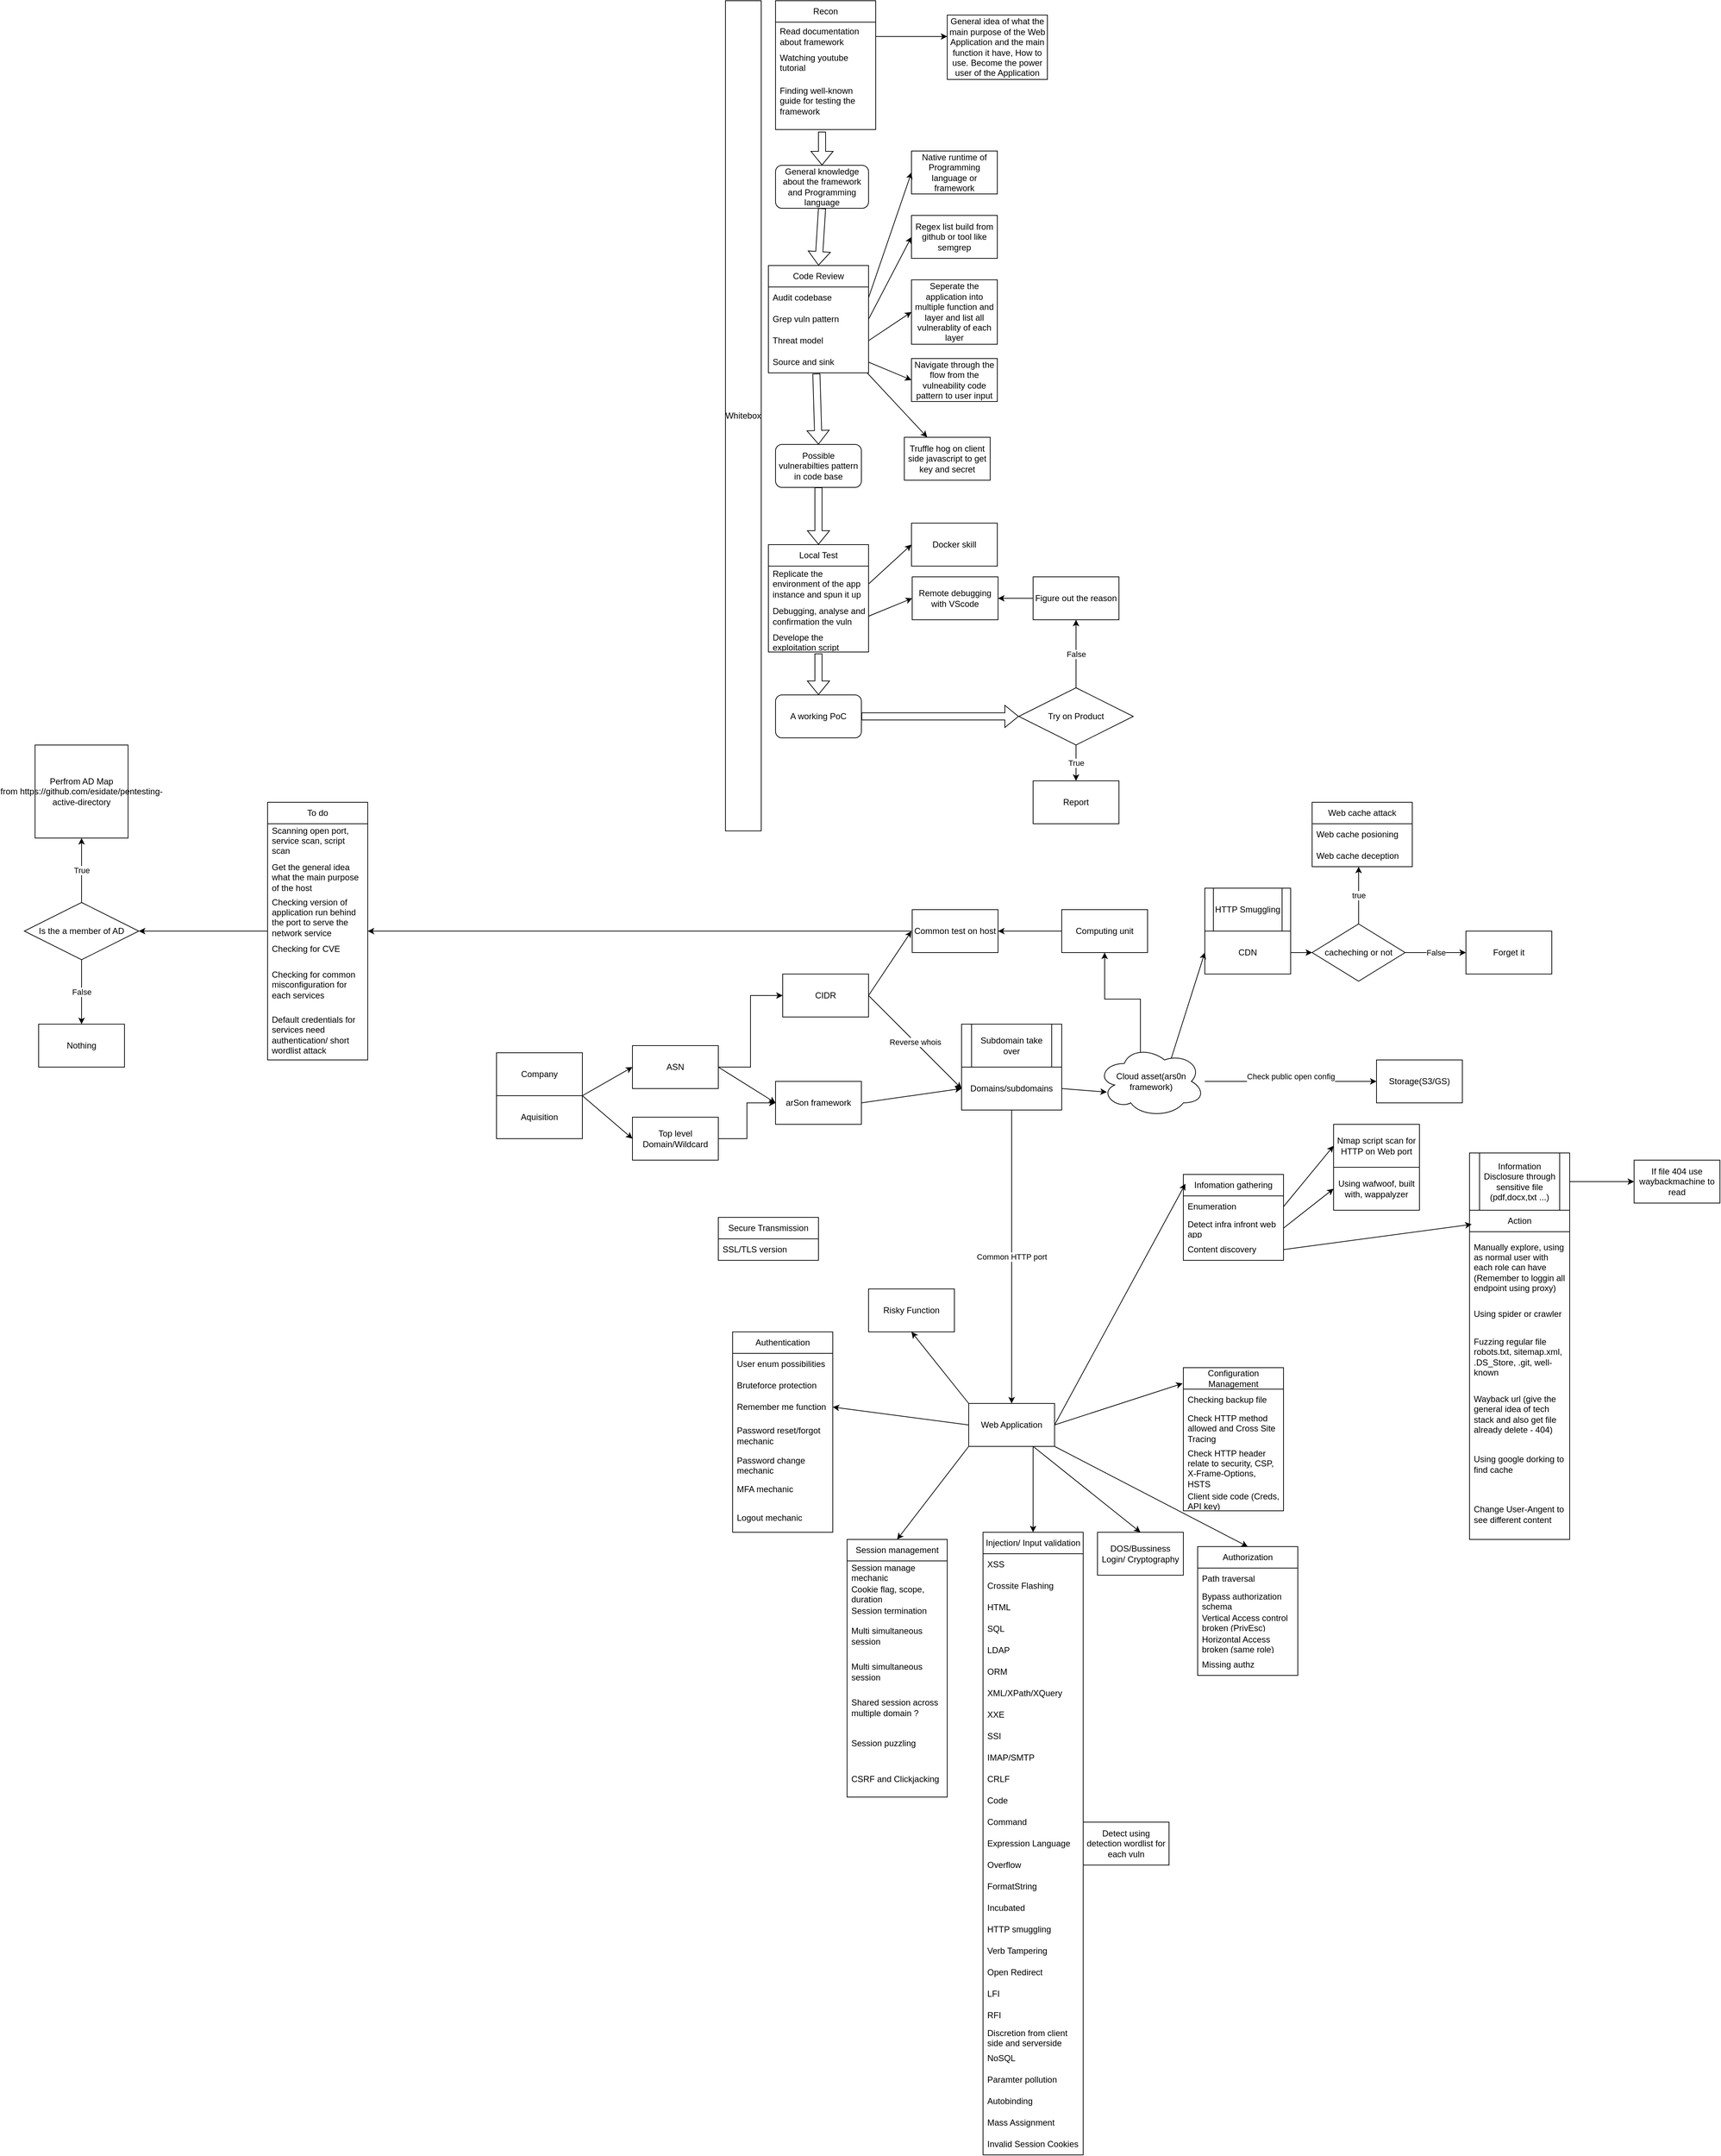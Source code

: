 <mxfile version="28.2.5">
  <diagram name="Page-1" id="M5ITPn7KAUv39FcpvYlP">
    <mxGraphModel dx="2528" dy="2006" grid="1" gridSize="10" guides="1" tooltips="1" connect="1" arrows="1" fold="1" page="1" pageScale="1" pageWidth="850" pageHeight="1100" math="0" shadow="0">
      <root>
        <mxCell id="0" />
        <mxCell id="1" parent="0" />
        <mxCell id="yXIKE25COpGdXmbMUSow-2" value="Whitebox" style="rounded=0;whiteSpace=wrap;html=1;" parent="1" vertex="1">
          <mxGeometry x="210" y="-940" width="50" height="1160" as="geometry" />
        </mxCell>
        <mxCell id="yXIKE25COpGdXmbMUSow-71" value="" style="edgeStyle=orthogonalEdgeStyle;rounded=0;orthogonalLoop=1;jettySize=auto;html=1;" parent="1" source="yXIKE25COpGdXmbMUSow-3" target="yXIKE25COpGdXmbMUSow-69" edge="1">
          <mxGeometry relative="1" as="geometry" />
        </mxCell>
        <mxCell id="yXIKE25COpGdXmbMUSow-3" value="Top level Domain/Wildcard" style="rounded=0;whiteSpace=wrap;html=1;" parent="1" vertex="1">
          <mxGeometry x="80" y="620" width="120" height="60" as="geometry" />
        </mxCell>
        <mxCell id="yXIKE25COpGdXmbMUSow-4" value="Domains/subdomains" style="rounded=0;whiteSpace=wrap;html=1;" parent="1" vertex="1">
          <mxGeometry x="540" y="550" width="140" height="60" as="geometry" />
        </mxCell>
        <mxCell id="yXIKE25COpGdXmbMUSow-23" value="" style="group" parent="1" vertex="1" connectable="0">
          <mxGeometry x="270" y="-670" width="321" height="290" as="geometry" />
        </mxCell>
        <mxCell id="yXIKE25COpGdXmbMUSow-8" value="Code Review" style="swimlane;fontStyle=0;childLayout=stackLayout;horizontal=1;startSize=30;horizontalStack=0;resizeParent=1;resizeParentMax=0;resizeLast=0;collapsible=1;marginBottom=0;whiteSpace=wrap;html=1;" parent="yXIKE25COpGdXmbMUSow-23" vertex="1">
          <mxGeometry y="100" width="140" height="150" as="geometry" />
        </mxCell>
        <mxCell id="yXIKE25COpGdXmbMUSow-9" value="Audit codebase" style="text;strokeColor=none;fillColor=none;align=left;verticalAlign=middle;spacingLeft=4;spacingRight=4;overflow=hidden;points=[[0,0.5],[1,0.5]];portConstraint=eastwest;rotatable=0;whiteSpace=wrap;html=1;" parent="yXIKE25COpGdXmbMUSow-8" vertex="1">
          <mxGeometry y="30" width="140" height="30" as="geometry" />
        </mxCell>
        <mxCell id="yXIKE25COpGdXmbMUSow-17" value="Grep vuln pattern" style="text;strokeColor=none;fillColor=none;align=left;verticalAlign=middle;spacingLeft=4;spacingRight=4;overflow=hidden;points=[[0,0.5],[1,0.5]];portConstraint=eastwest;rotatable=0;whiteSpace=wrap;html=1;" parent="yXIKE25COpGdXmbMUSow-8" vertex="1">
          <mxGeometry y="60" width="140" height="30" as="geometry" />
        </mxCell>
        <mxCell id="yXIKE25COpGdXmbMUSow-13" value="Threat model" style="text;strokeColor=none;fillColor=none;align=left;verticalAlign=middle;spacingLeft=4;spacingRight=4;overflow=hidden;points=[[0,0.5],[1,0.5]];portConstraint=eastwest;rotatable=0;whiteSpace=wrap;html=1;" parent="yXIKE25COpGdXmbMUSow-8" vertex="1">
          <mxGeometry y="90" width="140" height="30" as="geometry" />
        </mxCell>
        <mxCell id="yXIKE25COpGdXmbMUSow-11" value="Source and sink" style="text;strokeColor=none;fillColor=none;align=left;verticalAlign=middle;spacingLeft=4;spacingRight=4;overflow=hidden;points=[[0,0.5],[1,0.5]];portConstraint=eastwest;rotatable=0;whiteSpace=wrap;html=1;" parent="yXIKE25COpGdXmbMUSow-8" vertex="1">
          <mxGeometry y="120" width="140" height="30" as="geometry" />
        </mxCell>
        <mxCell id="yXIKE25COpGdXmbMUSow-15" value="Regex list build from github or tool like semgrep" style="rounded=0;whiteSpace=wrap;html=1;" parent="yXIKE25COpGdXmbMUSow-23" vertex="1">
          <mxGeometry x="200" y="30" width="120" height="60" as="geometry" />
        </mxCell>
        <mxCell id="yXIKE25COpGdXmbMUSow-16" value="Seperate the application into multiple function and layer and list all vulnerablity of each layer" style="rounded=0;whiteSpace=wrap;html=1;" parent="yXIKE25COpGdXmbMUSow-23" vertex="1">
          <mxGeometry x="200" y="120" width="120" height="90" as="geometry" />
        </mxCell>
        <mxCell id="yXIKE25COpGdXmbMUSow-18" value="Navigate through the flow from the vulneability code pattern to user input" style="rounded=0;whiteSpace=wrap;html=1;" parent="yXIKE25COpGdXmbMUSow-23" vertex="1">
          <mxGeometry x="200" y="230" width="120" height="60" as="geometry" />
        </mxCell>
        <mxCell id="yXIKE25COpGdXmbMUSow-20" value="" style="endArrow=classic;html=1;rounded=0;exitX=1;exitY=0.5;exitDx=0;exitDy=0;entryX=0;entryY=0.5;entryDx=0;entryDy=0;" parent="yXIKE25COpGdXmbMUSow-23" source="yXIKE25COpGdXmbMUSow-13" target="yXIKE25COpGdXmbMUSow-16" edge="1">
          <mxGeometry width="50" height="50" relative="1" as="geometry">
            <mxPoint x="280" y="320" as="sourcePoint" />
            <mxPoint x="330" y="270" as="targetPoint" />
          </mxGeometry>
        </mxCell>
        <mxCell id="yXIKE25COpGdXmbMUSow-21" value="" style="endArrow=classic;html=1;rounded=0;exitX=1;exitY=0.5;exitDx=0;exitDy=0;entryX=0;entryY=0.5;entryDx=0;entryDy=0;" parent="yXIKE25COpGdXmbMUSow-23" source="yXIKE25COpGdXmbMUSow-17" target="yXIKE25COpGdXmbMUSow-15" edge="1">
          <mxGeometry width="50" height="50" relative="1" as="geometry">
            <mxPoint x="280" y="320" as="sourcePoint" />
            <mxPoint x="330" y="270" as="targetPoint" />
          </mxGeometry>
        </mxCell>
        <mxCell id="yXIKE25COpGdXmbMUSow-22" value="" style="endArrow=classic;html=1;rounded=0;exitX=1;exitY=0.5;exitDx=0;exitDy=0;entryX=0;entryY=0.5;entryDx=0;entryDy=0;" parent="yXIKE25COpGdXmbMUSow-23" source="yXIKE25COpGdXmbMUSow-11" target="yXIKE25COpGdXmbMUSow-18" edge="1">
          <mxGeometry width="50" height="50" relative="1" as="geometry">
            <mxPoint x="280" y="320" as="sourcePoint" />
            <mxPoint x="330" y="270" as="targetPoint" />
          </mxGeometry>
        </mxCell>
        <mxCell id="yXIKE25COpGdXmbMUSow-24" value="Recon" style="swimlane;fontStyle=0;childLayout=stackLayout;horizontal=1;startSize=30;horizontalStack=0;resizeParent=1;resizeParentMax=0;resizeLast=0;collapsible=1;marginBottom=0;whiteSpace=wrap;html=1;" parent="1" vertex="1">
          <mxGeometry x="280" y="-940" width="140" height="180" as="geometry" />
        </mxCell>
        <mxCell id="yXIKE25COpGdXmbMUSow-25" value="Read documentation about framework" style="text;strokeColor=none;fillColor=none;align=left;verticalAlign=middle;spacingLeft=4;spacingRight=4;overflow=hidden;points=[[0,0.5],[1,0.5]];portConstraint=eastwest;rotatable=0;whiteSpace=wrap;html=1;" parent="yXIKE25COpGdXmbMUSow-24" vertex="1">
          <mxGeometry y="30" width="140" height="40" as="geometry" />
        </mxCell>
        <mxCell id="yXIKE25COpGdXmbMUSow-26" value="Watching youtube tutorial" style="text;strokeColor=none;fillColor=none;align=left;verticalAlign=middle;spacingLeft=4;spacingRight=4;overflow=hidden;points=[[0,0.5],[1,0.5]];portConstraint=eastwest;rotatable=0;whiteSpace=wrap;html=1;" parent="yXIKE25COpGdXmbMUSow-24" vertex="1">
          <mxGeometry y="70" width="140" height="30" as="geometry" />
        </mxCell>
        <mxCell id="yXIKE25COpGdXmbMUSow-27" value="Finding well-known guide for testing the framework" style="text;strokeColor=none;fillColor=none;align=left;verticalAlign=middle;spacingLeft=4;spacingRight=4;overflow=hidden;points=[[0,0.5],[1,0.5]];portConstraint=eastwest;rotatable=0;whiteSpace=wrap;html=1;" parent="yXIKE25COpGdXmbMUSow-24" vertex="1">
          <mxGeometry y="100" width="140" height="80" as="geometry" />
        </mxCell>
        <mxCell id="yXIKE25COpGdXmbMUSow-29" value="Local Test" style="swimlane;fontStyle=0;childLayout=stackLayout;horizontal=1;startSize=30;horizontalStack=0;resizeParent=1;resizeParentMax=0;resizeLast=0;collapsible=1;marginBottom=0;whiteSpace=wrap;html=1;" parent="1" vertex="1">
          <mxGeometry x="270" y="-180" width="140" height="150" as="geometry" />
        </mxCell>
        <mxCell id="yXIKE25COpGdXmbMUSow-30" value="Replicate the environment of the app instance and spun it up" style="text;strokeColor=none;fillColor=none;align=left;verticalAlign=middle;spacingLeft=4;spacingRight=4;overflow=hidden;points=[[0,0.5],[1,0.5]];portConstraint=eastwest;rotatable=0;whiteSpace=wrap;html=1;" parent="yXIKE25COpGdXmbMUSow-29" vertex="1">
          <mxGeometry y="30" width="140" height="50" as="geometry" />
        </mxCell>
        <mxCell id="yXIKE25COpGdXmbMUSow-31" value="Debugging, analyse and confirmation the vuln" style="text;strokeColor=none;fillColor=none;align=left;verticalAlign=middle;spacingLeft=4;spacingRight=4;overflow=hidden;points=[[0,0.5],[1,0.5]];portConstraint=eastwest;rotatable=0;whiteSpace=wrap;html=1;" parent="yXIKE25COpGdXmbMUSow-29" vertex="1">
          <mxGeometry y="80" width="140" height="40" as="geometry" />
        </mxCell>
        <mxCell id="yXIKE25COpGdXmbMUSow-32" value="Develope the exploitation script" style="text;strokeColor=none;fillColor=none;align=left;verticalAlign=middle;spacingLeft=4;spacingRight=4;overflow=hidden;points=[[0,0.5],[1,0.5]];portConstraint=eastwest;rotatable=0;whiteSpace=wrap;html=1;" parent="yXIKE25COpGdXmbMUSow-29" vertex="1">
          <mxGeometry y="120" width="140" height="30" as="geometry" />
        </mxCell>
        <mxCell id="yXIKE25COpGdXmbMUSow-34" value="" style="shape=flexArrow;endArrow=classic;html=1;rounded=0;exitX=0.464;exitY=1.038;exitDx=0;exitDy=0;exitPerimeter=0;entryX=0.5;entryY=0;entryDx=0;entryDy=0;" parent="1" source="yXIKE25COpGdXmbMUSow-27" target="yXIKE25COpGdXmbMUSow-35" edge="1">
          <mxGeometry width="50" height="50" relative="1" as="geometry">
            <mxPoint x="400" y="-660" as="sourcePoint" />
            <mxPoint x="350" y="-680" as="targetPoint" />
          </mxGeometry>
        </mxCell>
        <mxCell id="yXIKE25COpGdXmbMUSow-35" value="General knowledge about the framework and Programming language" style="rounded=1;whiteSpace=wrap;html=1;" parent="1" vertex="1">
          <mxGeometry x="280" y="-710" width="130" height="60" as="geometry" />
        </mxCell>
        <mxCell id="yXIKE25COpGdXmbMUSow-37" value="" style="shape=flexArrow;endArrow=classic;html=1;rounded=0;exitX=0.5;exitY=1;exitDx=0;exitDy=0;entryX=0.5;entryY=0;entryDx=0;entryDy=0;" parent="1" source="yXIKE25COpGdXmbMUSow-35" target="yXIKE25COpGdXmbMUSow-8" edge="1">
          <mxGeometry width="50" height="50" relative="1" as="geometry">
            <mxPoint x="400" y="-540" as="sourcePoint" />
            <mxPoint x="450" y="-590" as="targetPoint" />
          </mxGeometry>
        </mxCell>
        <mxCell id="yXIKE25COpGdXmbMUSow-38" value="Possible vulnerabilties pattern in code base" style="rounded=1;whiteSpace=wrap;html=1;" parent="1" vertex="1">
          <mxGeometry x="280" y="-320" width="120" height="60" as="geometry" />
        </mxCell>
        <mxCell id="yXIKE25COpGdXmbMUSow-39" value="" style="shape=flexArrow;endArrow=classic;html=1;rounded=0;exitX=0.479;exitY=1.033;exitDx=0;exitDy=0;exitPerimeter=0;entryX=0.5;entryY=0;entryDx=0;entryDy=0;" parent="1" source="yXIKE25COpGdXmbMUSow-11" target="yXIKE25COpGdXmbMUSow-38" edge="1">
          <mxGeometry width="50" height="50" relative="1" as="geometry">
            <mxPoint x="400" y="-410" as="sourcePoint" />
            <mxPoint x="450" y="-460" as="targetPoint" />
          </mxGeometry>
        </mxCell>
        <mxCell id="yXIKE25COpGdXmbMUSow-40" value="" style="shape=flexArrow;endArrow=classic;html=1;rounded=0;exitX=0.5;exitY=1;exitDx=0;exitDy=0;entryX=0.5;entryY=0;entryDx=0;entryDy=0;" parent="1" source="yXIKE25COpGdXmbMUSow-38" target="yXIKE25COpGdXmbMUSow-29" edge="1">
          <mxGeometry width="50" height="50" relative="1" as="geometry">
            <mxPoint x="400" y="-220" as="sourcePoint" />
            <mxPoint x="450" y="-270" as="targetPoint" />
          </mxGeometry>
        </mxCell>
        <mxCell id="yXIKE25COpGdXmbMUSow-41" value="Docker skill" style="rounded=0;whiteSpace=wrap;html=1;" parent="1" vertex="1">
          <mxGeometry x="470" y="-210" width="120" height="60" as="geometry" />
        </mxCell>
        <mxCell id="yXIKE25COpGdXmbMUSow-42" value="Remote debugging with VScode" style="rounded=0;whiteSpace=wrap;html=1;" parent="1" vertex="1">
          <mxGeometry x="471" y="-135" width="120" height="60" as="geometry" />
        </mxCell>
        <mxCell id="yXIKE25COpGdXmbMUSow-43" value="" style="endArrow=classic;html=1;rounded=0;exitX=1;exitY=0.5;exitDx=0;exitDy=0;entryX=0;entryY=0.5;entryDx=0;entryDy=0;" parent="1" source="yXIKE25COpGdXmbMUSow-30" target="yXIKE25COpGdXmbMUSow-41" edge="1">
          <mxGeometry width="50" height="50" relative="1" as="geometry">
            <mxPoint x="400" y="-200" as="sourcePoint" />
            <mxPoint x="450" y="-250" as="targetPoint" />
          </mxGeometry>
        </mxCell>
        <mxCell id="yXIKE25COpGdXmbMUSow-44" value="" style="endArrow=classic;html=1;rounded=0;exitX=1;exitY=0.5;exitDx=0;exitDy=0;entryX=0;entryY=0.5;entryDx=0;entryDy=0;" parent="1" source="yXIKE25COpGdXmbMUSow-31" target="yXIKE25COpGdXmbMUSow-42" edge="1">
          <mxGeometry width="50" height="50" relative="1" as="geometry">
            <mxPoint x="400" y="-200" as="sourcePoint" />
            <mxPoint x="450" y="-250" as="targetPoint" />
          </mxGeometry>
        </mxCell>
        <mxCell id="yXIKE25COpGdXmbMUSow-46" value="A working PoC" style="rounded=1;whiteSpace=wrap;html=1;" parent="1" vertex="1">
          <mxGeometry x="280" y="30" width="120" height="60" as="geometry" />
        </mxCell>
        <mxCell id="yXIKE25COpGdXmbMUSow-47" value="" style="shape=flexArrow;endArrow=classic;html=1;rounded=0;exitX=0.5;exitY=1.067;exitDx=0;exitDy=0;exitPerimeter=0;entryX=0.5;entryY=0;entryDx=0;entryDy=0;" parent="1" source="yXIKE25COpGdXmbMUSow-32" target="yXIKE25COpGdXmbMUSow-46" edge="1">
          <mxGeometry width="50" height="50" relative="1" as="geometry">
            <mxPoint x="400" y="-80" as="sourcePoint" />
            <mxPoint x="450" y="-130" as="targetPoint" />
          </mxGeometry>
        </mxCell>
        <mxCell id="yXIKE25COpGdXmbMUSow-49" value="Try on Product" style="rhombus;whiteSpace=wrap;html=1;" parent="1" vertex="1">
          <mxGeometry x="620" y="20" width="160" height="80" as="geometry" />
        </mxCell>
        <mxCell id="yXIKE25COpGdXmbMUSow-51" value="" style="shape=flexArrow;endArrow=classic;html=1;rounded=0;exitX=1;exitY=0.5;exitDx=0;exitDy=0;entryX=0;entryY=0.5;entryDx=0;entryDy=0;" parent="1" source="yXIKE25COpGdXmbMUSow-46" target="yXIKE25COpGdXmbMUSow-49" edge="1">
          <mxGeometry width="50" height="50" relative="1" as="geometry">
            <mxPoint x="400" y="-80" as="sourcePoint" />
            <mxPoint x="450" y="-130" as="targetPoint" />
          </mxGeometry>
        </mxCell>
        <mxCell id="yXIKE25COpGdXmbMUSow-52" value="True" style="endArrow=classic;html=1;rounded=0;exitX=0.5;exitY=1;exitDx=0;exitDy=0;" parent="1" source="yXIKE25COpGdXmbMUSow-49" edge="1">
          <mxGeometry width="50" height="50" relative="1" as="geometry">
            <mxPoint x="400" y="-80" as="sourcePoint" />
            <mxPoint x="700" y="150" as="targetPoint" />
          </mxGeometry>
        </mxCell>
        <mxCell id="yXIKE25COpGdXmbMUSow-53" value="Report" style="rounded=0;whiteSpace=wrap;html=1;" parent="1" vertex="1">
          <mxGeometry x="640" y="150" width="120" height="60" as="geometry" />
        </mxCell>
        <mxCell id="yXIKE25COpGdXmbMUSow-54" value="False" style="endArrow=classic;html=1;rounded=0;exitX=0.5;exitY=0;exitDx=0;exitDy=0;" parent="1" source="yXIKE25COpGdXmbMUSow-49" target="yXIKE25COpGdXmbMUSow-55" edge="1">
          <mxGeometry width="50" height="50" relative="1" as="geometry">
            <mxPoint x="400" y="-80" as="sourcePoint" />
            <mxPoint x="700" y="-150" as="targetPoint" />
          </mxGeometry>
        </mxCell>
        <mxCell id="yXIKE25COpGdXmbMUSow-56" value="" style="edgeStyle=orthogonalEdgeStyle;rounded=0;orthogonalLoop=1;jettySize=auto;html=1;" parent="1" source="yXIKE25COpGdXmbMUSow-55" target="yXIKE25COpGdXmbMUSow-42" edge="1">
          <mxGeometry relative="1" as="geometry" />
        </mxCell>
        <mxCell id="yXIKE25COpGdXmbMUSow-55" value="Figure out the reason" style="rounded=0;whiteSpace=wrap;html=1;" parent="1" vertex="1">
          <mxGeometry x="640" y="-135" width="120" height="60" as="geometry" />
        </mxCell>
        <mxCell id="yXIKE25COpGdXmbMUSow-64" value="" style="group" parent="1" vertex="1" connectable="0">
          <mxGeometry x="-110" y="530" width="120" height="120" as="geometry" />
        </mxCell>
        <mxCell id="yXIKE25COpGdXmbMUSow-62" value="Company" style="rounded=0;whiteSpace=wrap;html=1;" parent="yXIKE25COpGdXmbMUSow-64" vertex="1">
          <mxGeometry width="120" height="60" as="geometry" />
        </mxCell>
        <mxCell id="yXIKE25COpGdXmbMUSow-63" value="Aquisition" style="rounded=0;whiteSpace=wrap;html=1;" parent="yXIKE25COpGdXmbMUSow-64" vertex="1">
          <mxGeometry y="60" width="120" height="60" as="geometry" />
        </mxCell>
        <mxCell id="yXIKE25COpGdXmbMUSow-67" value="" style="edgeStyle=orthogonalEdgeStyle;rounded=0;orthogonalLoop=1;jettySize=auto;html=1;entryX=0;entryY=0.5;entryDx=0;entryDy=0;" parent="1" source="yXIKE25COpGdXmbMUSow-65" target="yXIKE25COpGdXmbMUSow-66" edge="1">
          <mxGeometry relative="1" as="geometry" />
        </mxCell>
        <mxCell id="yXIKE25COpGdXmbMUSow-65" value="ASN" style="rounded=0;whiteSpace=wrap;html=1;" parent="1" vertex="1">
          <mxGeometry x="80" y="520" width="120" height="60" as="geometry" />
        </mxCell>
        <mxCell id="yXIKE25COpGdXmbMUSow-66" value="CIDR" style="rounded=0;whiteSpace=wrap;html=1;" parent="1" vertex="1">
          <mxGeometry x="290" y="420" width="120" height="60" as="geometry" />
        </mxCell>
        <mxCell id="yXIKE25COpGdXmbMUSow-69" value="arSon framework" style="rounded=0;whiteSpace=wrap;html=1;" parent="1" vertex="1">
          <mxGeometry x="280" y="570" width="120" height="60" as="geometry" />
        </mxCell>
        <mxCell id="yXIKE25COpGdXmbMUSow-70" value="" style="endArrow=classic;html=1;rounded=0;exitX=1;exitY=0.5;exitDx=0;exitDy=0;entryX=0;entryY=0.5;entryDx=0;entryDy=0;" parent="1" source="yXIKE25COpGdXmbMUSow-65" target="yXIKE25COpGdXmbMUSow-69" edge="1">
          <mxGeometry width="50" height="50" relative="1" as="geometry">
            <mxPoint x="490" y="650" as="sourcePoint" />
            <mxPoint x="540" y="600" as="targetPoint" />
          </mxGeometry>
        </mxCell>
        <mxCell id="yXIKE25COpGdXmbMUSow-72" value="" style="endArrow=classic;html=1;rounded=0;entryX=0;entryY=0.5;entryDx=0;entryDy=0;" parent="1" target="yXIKE25COpGdXmbMUSow-65" edge="1">
          <mxGeometry width="50" height="50" relative="1" as="geometry">
            <mxPoint x="10" y="590" as="sourcePoint" />
            <mxPoint x="540" y="600" as="targetPoint" />
          </mxGeometry>
        </mxCell>
        <mxCell id="yXIKE25COpGdXmbMUSow-73" value="" style="endArrow=classic;html=1;rounded=0;exitX=1;exitY=1;exitDx=0;exitDy=0;entryX=0;entryY=0.5;entryDx=0;entryDy=0;" parent="1" source="yXIKE25COpGdXmbMUSow-62" target="yXIKE25COpGdXmbMUSow-3" edge="1">
          <mxGeometry width="50" height="50" relative="1" as="geometry">
            <mxPoint x="490" y="650" as="sourcePoint" />
            <mxPoint x="540" y="600" as="targetPoint" />
          </mxGeometry>
        </mxCell>
        <mxCell id="yXIKE25COpGdXmbMUSow-74" value="" style="endArrow=classic;html=1;rounded=0;exitX=0.986;exitY=1;exitDx=0;exitDy=0;exitPerimeter=0;" parent="1" source="yXIKE25COpGdXmbMUSow-11" target="yXIKE25COpGdXmbMUSow-75" edge="1">
          <mxGeometry width="50" height="50" relative="1" as="geometry">
            <mxPoint x="390" y="-490" as="sourcePoint" />
            <mxPoint x="460" y="-320" as="targetPoint" />
          </mxGeometry>
        </mxCell>
        <mxCell id="yXIKE25COpGdXmbMUSow-75" value="Truffle hog on client side javascript to get key and secret" style="rounded=0;whiteSpace=wrap;html=1;" parent="1" vertex="1">
          <mxGeometry x="460" y="-330" width="120" height="60" as="geometry" />
        </mxCell>
        <mxCell id="yXIKE25COpGdXmbMUSow-76" value="Common test on host" style="rounded=0;whiteSpace=wrap;html=1;" parent="1" vertex="1">
          <mxGeometry x="471" y="330" width="120" height="60" as="geometry" />
        </mxCell>
        <mxCell id="yXIKE25COpGdXmbMUSow-77" value="" style="endArrow=classic;html=1;rounded=0;exitX=1;exitY=0.5;exitDx=0;exitDy=0;" parent="1" source="yXIKE25COpGdXmbMUSow-66" edge="1">
          <mxGeometry width="50" height="50" relative="1" as="geometry">
            <mxPoint x="390" y="590" as="sourcePoint" />
            <mxPoint x="470" y="360" as="targetPoint" />
          </mxGeometry>
        </mxCell>
        <mxCell id="yXIKE25COpGdXmbMUSow-78" value="Reverse whois" style="endArrow=classic;html=1;rounded=0;exitX=1;exitY=0.5;exitDx=0;exitDy=0;entryX=0;entryY=0.5;entryDx=0;entryDy=0;" parent="1" source="yXIKE25COpGdXmbMUSow-66" target="yXIKE25COpGdXmbMUSow-4" edge="1">
          <mxGeometry width="50" height="50" relative="1" as="geometry">
            <mxPoint x="390" y="590" as="sourcePoint" />
            <mxPoint x="440" y="540" as="targetPoint" />
          </mxGeometry>
        </mxCell>
        <mxCell id="yXIKE25COpGdXmbMUSow-79" value="" style="endArrow=classic;html=1;rounded=0;exitX=1;exitY=0.5;exitDx=0;exitDy=0;entryX=0;entryY=0.5;entryDx=0;entryDy=0;" parent="1" source="yXIKE25COpGdXmbMUSow-69" target="yXIKE25COpGdXmbMUSow-4" edge="1">
          <mxGeometry width="50" height="50" relative="1" as="geometry">
            <mxPoint x="390" y="590" as="sourcePoint" />
            <mxPoint x="440" y="540" as="targetPoint" />
          </mxGeometry>
        </mxCell>
        <mxCell id="yXIKE25COpGdXmbMUSow-95" value="" style="edgeStyle=orthogonalEdgeStyle;rounded=0;orthogonalLoop=1;jettySize=auto;html=1;exitX=0.4;exitY=0.1;exitDx=0;exitDy=0;exitPerimeter=0;" parent="1" source="yXIKE25COpGdXmbMUSow-80" target="yXIKE25COpGdXmbMUSow-94" edge="1">
          <mxGeometry relative="1" as="geometry" />
        </mxCell>
        <mxCell id="yXIKE25COpGdXmbMUSow-98" value="Check public open config&lt;div&gt;&lt;br&gt;&lt;/div&gt;" style="edgeStyle=orthogonalEdgeStyle;rounded=0;orthogonalLoop=1;jettySize=auto;html=1;" parent="1" source="yXIKE25COpGdXmbMUSow-80" target="yXIKE25COpGdXmbMUSow-97" edge="1">
          <mxGeometry relative="1" as="geometry" />
        </mxCell>
        <mxCell id="yXIKE25COpGdXmbMUSow-80" value="Cloud asset(ars0n framework)" style="ellipse;shape=cloud;whiteSpace=wrap;html=1;" parent="1" vertex="1">
          <mxGeometry x="730" y="520" width="150" height="100" as="geometry" />
        </mxCell>
        <mxCell id="yXIKE25COpGdXmbMUSow-81" value="" style="endArrow=classic;html=1;rounded=0;exitX=1;exitY=0.5;exitDx=0;exitDy=0;entryX=0.087;entryY=0.65;entryDx=0;entryDy=0;entryPerimeter=0;" parent="1" source="yXIKE25COpGdXmbMUSow-4" target="yXIKE25COpGdXmbMUSow-80" edge="1">
          <mxGeometry width="50" height="50" relative="1" as="geometry">
            <mxPoint x="390" y="590" as="sourcePoint" />
            <mxPoint x="440" y="540" as="targetPoint" />
          </mxGeometry>
        </mxCell>
        <mxCell id="yXIKE25COpGdXmbMUSow-84" value="" style="edgeStyle=orthogonalEdgeStyle;rounded=0;orthogonalLoop=1;jettySize=auto;html=1;" parent="1" source="yXIKE25COpGdXmbMUSow-82" target="yXIKE25COpGdXmbMUSow-83" edge="1">
          <mxGeometry relative="1" as="geometry" />
        </mxCell>
        <mxCell id="yXIKE25COpGdXmbMUSow-82" value="CDN" style="rounded=0;whiteSpace=wrap;html=1;" parent="1" vertex="1">
          <mxGeometry x="880" y="360" width="120" height="60" as="geometry" />
        </mxCell>
        <mxCell id="yXIKE25COpGdXmbMUSow-93" value="False" style="edgeStyle=orthogonalEdgeStyle;rounded=0;orthogonalLoop=1;jettySize=auto;html=1;" parent="1" source="yXIKE25COpGdXmbMUSow-83" target="yXIKE25COpGdXmbMUSow-92" edge="1">
          <mxGeometry relative="1" as="geometry" />
        </mxCell>
        <mxCell id="yXIKE25COpGdXmbMUSow-83" value="cacheching or not" style="rhombus;whiteSpace=wrap;html=1;" parent="1" vertex="1">
          <mxGeometry x="1030" y="350" width="130" height="80" as="geometry" />
        </mxCell>
        <mxCell id="yXIKE25COpGdXmbMUSow-85" value="" style="endArrow=classic;html=1;rounded=0;exitX=0.687;exitY=0.18;exitDx=0;exitDy=0;exitPerimeter=0;entryX=0;entryY=0.5;entryDx=0;entryDy=0;" parent="1" source="yXIKE25COpGdXmbMUSow-80" target="yXIKE25COpGdXmbMUSow-82" edge="1">
          <mxGeometry width="50" height="50" relative="1" as="geometry">
            <mxPoint x="570" y="590" as="sourcePoint" />
            <mxPoint x="620" y="540" as="targetPoint" />
          </mxGeometry>
        </mxCell>
        <mxCell id="yXIKE25COpGdXmbMUSow-86" value="true" style="endArrow=classic;html=1;rounded=0;exitX=0.5;exitY=0;exitDx=0;exitDy=0;" parent="1" source="yXIKE25COpGdXmbMUSow-83" edge="1">
          <mxGeometry width="50" height="50" relative="1" as="geometry">
            <mxPoint x="950" y="590" as="sourcePoint" />
            <mxPoint x="1095" y="270" as="targetPoint" />
          </mxGeometry>
        </mxCell>
        <mxCell id="yXIKE25COpGdXmbMUSow-88" value="Web cache attack" style="swimlane;fontStyle=0;childLayout=stackLayout;horizontal=1;startSize=30;horizontalStack=0;resizeParent=1;resizeParentMax=0;resizeLast=0;collapsible=1;marginBottom=0;whiteSpace=wrap;html=1;" parent="1" vertex="1">
          <mxGeometry x="1030" y="180" width="140" height="90" as="geometry" />
        </mxCell>
        <mxCell id="yXIKE25COpGdXmbMUSow-89" value="Web cache posioning" style="text;strokeColor=none;fillColor=none;align=left;verticalAlign=middle;spacingLeft=4;spacingRight=4;overflow=hidden;points=[[0,0.5],[1,0.5]];portConstraint=eastwest;rotatable=0;whiteSpace=wrap;html=1;" parent="yXIKE25COpGdXmbMUSow-88" vertex="1">
          <mxGeometry y="30" width="140" height="30" as="geometry" />
        </mxCell>
        <mxCell id="yXIKE25COpGdXmbMUSow-90" value="Web cache deception" style="text;strokeColor=none;fillColor=none;align=left;verticalAlign=middle;spacingLeft=4;spacingRight=4;overflow=hidden;points=[[0,0.5],[1,0.5]];portConstraint=eastwest;rotatable=0;whiteSpace=wrap;html=1;" parent="yXIKE25COpGdXmbMUSow-88" vertex="1">
          <mxGeometry y="60" width="140" height="30" as="geometry" />
        </mxCell>
        <mxCell id="yXIKE25COpGdXmbMUSow-92" value="Forget it" style="whiteSpace=wrap;html=1;" parent="1" vertex="1">
          <mxGeometry x="1245" y="360" width="120" height="60" as="geometry" />
        </mxCell>
        <mxCell id="yXIKE25COpGdXmbMUSow-96" value="" style="edgeStyle=orthogonalEdgeStyle;rounded=0;orthogonalLoop=1;jettySize=auto;html=1;" parent="1" source="yXIKE25COpGdXmbMUSow-94" target="yXIKE25COpGdXmbMUSow-76" edge="1">
          <mxGeometry relative="1" as="geometry" />
        </mxCell>
        <mxCell id="yXIKE25COpGdXmbMUSow-94" value="Computing unit" style="rounded=0;whiteSpace=wrap;html=1;" parent="1" vertex="1">
          <mxGeometry x="680" y="330" width="120" height="60" as="geometry" />
        </mxCell>
        <mxCell id="yXIKE25COpGdXmbMUSow-97" value="Storage(S3/GS)" style="rounded=0;whiteSpace=wrap;html=1;" parent="1" vertex="1">
          <mxGeometry x="1120" y="540" width="120" height="60" as="geometry" />
        </mxCell>
        <mxCell id="yXIKE25COpGdXmbMUSow-99" value="Common HTTP port" style="endArrow=classic;html=1;rounded=0;exitX=0.5;exitY=1;exitDx=0;exitDy=0;" parent="1" source="yXIKE25COpGdXmbMUSow-4" target="yXIKE25COpGdXmbMUSow-100" edge="1">
          <mxGeometry width="50" height="50" relative="1" as="geometry">
            <mxPoint x="570" y="470" as="sourcePoint" />
            <mxPoint x="680" y="750" as="targetPoint" />
          </mxGeometry>
        </mxCell>
        <mxCell id="yXIKE25COpGdXmbMUSow-100" value="Web Application" style="rounded=0;whiteSpace=wrap;html=1;" parent="1" vertex="1">
          <mxGeometry x="550" y="1020" width="120" height="60" as="geometry" />
        </mxCell>
        <mxCell id="yXIKE25COpGdXmbMUSow-102" value="Infomation gathering" style="swimlane;fontStyle=0;childLayout=stackLayout;horizontal=1;startSize=30;horizontalStack=0;resizeParent=1;resizeParentMax=0;resizeLast=0;collapsible=1;marginBottom=0;whiteSpace=wrap;html=1;" parent="1" vertex="1">
          <mxGeometry x="850" y="700" width="140" height="120" as="geometry" />
        </mxCell>
        <mxCell id="yXIKE25COpGdXmbMUSow-103" value="Enumeration" style="text;strokeColor=none;fillColor=none;align=left;verticalAlign=middle;spacingLeft=4;spacingRight=4;overflow=hidden;points=[[0,0.5],[1,0.5]];portConstraint=eastwest;rotatable=0;whiteSpace=wrap;html=1;" parent="yXIKE25COpGdXmbMUSow-102" vertex="1">
          <mxGeometry y="30" width="140" height="30" as="geometry" />
        </mxCell>
        <mxCell id="yXIKE25COpGdXmbMUSow-105" value="Detect infra infront web app" style="text;strokeColor=none;fillColor=none;align=left;verticalAlign=middle;spacingLeft=4;spacingRight=4;overflow=hidden;points=[[0,0.5],[1,0.5]];portConstraint=eastwest;rotatable=0;whiteSpace=wrap;html=1;" parent="yXIKE25COpGdXmbMUSow-102" vertex="1">
          <mxGeometry y="60" width="140" height="30" as="geometry" />
        </mxCell>
        <mxCell id="yXIKE25COpGdXmbMUSow-110" value="Content discovery" style="text;strokeColor=none;fillColor=none;align=left;verticalAlign=middle;spacingLeft=4;spacingRight=4;overflow=hidden;points=[[0,0.5],[1,0.5]];portConstraint=eastwest;rotatable=0;whiteSpace=wrap;html=1;" parent="yXIKE25COpGdXmbMUSow-102" vertex="1">
          <mxGeometry y="90" width="140" height="30" as="geometry" />
        </mxCell>
        <mxCell id="yXIKE25COpGdXmbMUSow-108" value="Nmap script scan for HTTP on Web port" style="rounded=0;whiteSpace=wrap;html=1;" parent="1" vertex="1">
          <mxGeometry x="1060" y="630" width="120" height="60" as="geometry" />
        </mxCell>
        <mxCell id="yXIKE25COpGdXmbMUSow-109" value="" style="endArrow=classic;html=1;rounded=0;exitX=1;exitY=0.5;exitDx=0;exitDy=0;entryX=0;entryY=0.5;entryDx=0;entryDy=0;" parent="1" source="yXIKE25COpGdXmbMUSow-103" target="yXIKE25COpGdXmbMUSow-108" edge="1">
          <mxGeometry width="50" height="50" relative="1" as="geometry">
            <mxPoint x="570" y="770" as="sourcePoint" />
            <mxPoint x="620" y="720" as="targetPoint" />
          </mxGeometry>
        </mxCell>
        <mxCell id="yXIKE25COpGdXmbMUSow-111" value="Using wafwoof, built with, wappalyzer" style="rounded=0;whiteSpace=wrap;html=1;" parent="1" vertex="1">
          <mxGeometry x="1060" y="690" width="120" height="60" as="geometry" />
        </mxCell>
        <mxCell id="yXIKE25COpGdXmbMUSow-112" value="" style="endArrow=classic;html=1;rounded=0;exitX=1;exitY=0.5;exitDx=0;exitDy=0;entryX=0;entryY=0.5;entryDx=0;entryDy=0;" parent="1" source="yXIKE25COpGdXmbMUSow-105" target="yXIKE25COpGdXmbMUSow-111" edge="1">
          <mxGeometry width="50" height="50" relative="1" as="geometry">
            <mxPoint x="570" y="770" as="sourcePoint" />
            <mxPoint x="620" y="720" as="targetPoint" />
          </mxGeometry>
        </mxCell>
        <mxCell id="yXIKE25COpGdXmbMUSow-119" value="Subdomain take over" style="shape=process;whiteSpace=wrap;html=1;backgroundOutline=1;" parent="1" vertex="1">
          <mxGeometry x="540" y="490" width="140" height="60" as="geometry" />
        </mxCell>
        <mxCell id="yXIKE25COpGdXmbMUSow-120" value="HTTP Smuggling" style="shape=process;whiteSpace=wrap;html=1;backgroundOutline=1;" parent="1" vertex="1">
          <mxGeometry x="880" y="300" width="120" height="60" as="geometry" />
        </mxCell>
        <mxCell id="yXIKE25COpGdXmbMUSow-128" value="" style="group" parent="1" vertex="1" connectable="0">
          <mxGeometry x="1250" y="670" width="350" height="400" as="geometry" />
        </mxCell>
        <mxCell id="yXIKE25COpGdXmbMUSow-122" value="U" style="group" parent="yXIKE25COpGdXmbMUSow-128" vertex="1" connectable="0">
          <mxGeometry width="140" height="400" as="geometry" />
        </mxCell>
        <mxCell id="yXIKE25COpGdXmbMUSow-114" value="Action" style="swimlane;fontStyle=0;childLayout=stackLayout;horizontal=1;startSize=30;horizontalStack=0;resizeParent=1;resizeParentMax=0;resizeLast=0;collapsible=1;marginBottom=0;whiteSpace=wrap;html=1;" parent="yXIKE25COpGdXmbMUSow-122" vertex="1">
          <mxGeometry y="80" width="140" height="460" as="geometry" />
        </mxCell>
        <mxCell id="yXIKE25COpGdXmbMUSow-115" value="&lt;span style=&quot;text-align: center;&quot;&gt;Manually explore, using as normal user with each role can have (Remember to loggin all endpoint using proxy)&lt;/span&gt;" style="text;strokeColor=none;fillColor=none;align=left;verticalAlign=middle;spacingLeft=4;spacingRight=4;overflow=hidden;points=[[0,0.5],[1,0.5]];portConstraint=eastwest;rotatable=0;whiteSpace=wrap;html=1;" parent="yXIKE25COpGdXmbMUSow-114" vertex="1">
          <mxGeometry y="30" width="140" height="100" as="geometry" />
        </mxCell>
        <mxCell id="yXIKE25COpGdXmbMUSow-116" value="Using spider or crawler" style="text;strokeColor=none;fillColor=none;align=left;verticalAlign=middle;spacingLeft=4;spacingRight=4;overflow=hidden;points=[[0,0.5],[1,0.5]];portConstraint=eastwest;rotatable=0;whiteSpace=wrap;html=1;" parent="yXIKE25COpGdXmbMUSow-114" vertex="1">
          <mxGeometry y="130" width="140" height="30" as="geometry" />
        </mxCell>
        <mxCell id="yXIKE25COpGdXmbMUSow-117" value="Fuzzing regular file robots.txt, sitemap.xml, .DS_Store, .git, well-known" style="text;strokeColor=none;fillColor=none;align=left;verticalAlign=middle;spacingLeft=4;spacingRight=4;overflow=hidden;points=[[0,0.5],[1,0.5]];portConstraint=eastwest;rotatable=0;whiteSpace=wrap;html=1;" parent="yXIKE25COpGdXmbMUSow-114" vertex="1">
          <mxGeometry y="160" width="140" height="90" as="geometry" />
        </mxCell>
        <mxCell id="yXIKE25COpGdXmbMUSow-118" value="Wayback url (give the general idea of tech stack and also get file already delete - 404)" style="text;strokeColor=none;fillColor=none;align=left;verticalAlign=middle;spacingLeft=4;spacingRight=4;overflow=hidden;points=[[0,0.5],[1,0.5]];portConstraint=eastwest;rotatable=0;whiteSpace=wrap;html=1;" parent="yXIKE25COpGdXmbMUSow-114" vertex="1">
          <mxGeometry y="250" width="140" height="70" as="geometry" />
        </mxCell>
        <mxCell id="yXIKE25COpGdXmbMUSow-126" value="Using google dorking to find cache" style="text;strokeColor=none;fillColor=none;align=left;verticalAlign=middle;spacingLeft=4;spacingRight=4;overflow=hidden;points=[[0,0.5],[1,0.5]];portConstraint=eastwest;rotatable=0;whiteSpace=wrap;html=1;" parent="yXIKE25COpGdXmbMUSow-114" vertex="1">
          <mxGeometry y="320" width="140" height="70" as="geometry" />
        </mxCell>
        <mxCell id="yXIKE25COpGdXmbMUSow-127" value="Change User-Angent to see different content" style="text;strokeColor=none;fillColor=none;align=left;verticalAlign=middle;spacingLeft=4;spacingRight=4;overflow=hidden;points=[[0,0.5],[1,0.5]];portConstraint=eastwest;rotatable=0;whiteSpace=wrap;html=1;" parent="yXIKE25COpGdXmbMUSow-114" vertex="1">
          <mxGeometry y="390" width="140" height="70" as="geometry" />
        </mxCell>
        <mxCell id="yXIKE25COpGdXmbMUSow-121" value="Information Disclosure through sensitive file (pdf,docx,txt ...)" style="shape=process;whiteSpace=wrap;html=1;backgroundOutline=1;" parent="yXIKE25COpGdXmbMUSow-122" vertex="1">
          <mxGeometry width="140" height="80" as="geometry" />
        </mxCell>
        <mxCell id="yXIKE25COpGdXmbMUSow-124" value="If file 404 use waybackmachine to read" style="whiteSpace=wrap;html=1;" parent="yXIKE25COpGdXmbMUSow-128" vertex="1">
          <mxGeometry x="230" y="10" width="120" height="60" as="geometry" />
        </mxCell>
        <mxCell id="yXIKE25COpGdXmbMUSow-125" value="" style="edgeStyle=orthogonalEdgeStyle;rounded=0;orthogonalLoop=1;jettySize=auto;html=1;" parent="yXIKE25COpGdXmbMUSow-128" source="yXIKE25COpGdXmbMUSow-121" target="yXIKE25COpGdXmbMUSow-124" edge="1">
          <mxGeometry relative="1" as="geometry" />
        </mxCell>
        <mxCell id="yXIKE25COpGdXmbMUSow-129" value="" style="endArrow=classic;html=1;rounded=0;exitX=1;exitY=0.5;exitDx=0;exitDy=0;entryX=0.021;entryY=0.043;entryDx=0;entryDy=0;entryPerimeter=0;" parent="1" source="yXIKE25COpGdXmbMUSow-110" target="yXIKE25COpGdXmbMUSow-114" edge="1">
          <mxGeometry width="50" height="50" relative="1" as="geometry">
            <mxPoint x="1220" y="820" as="sourcePoint" />
            <mxPoint x="1270" y="770" as="targetPoint" />
          </mxGeometry>
        </mxCell>
        <mxCell id="yXIKE25COpGdXmbMUSow-130" value="" style="endArrow=classic;html=1;rounded=0;exitX=1;exitY=0.5;exitDx=0;exitDy=0;entryX=0.021;entryY=0.108;entryDx=0;entryDy=0;entryPerimeter=0;" parent="1" source="yXIKE25COpGdXmbMUSow-100" target="yXIKE25COpGdXmbMUSow-102" edge="1">
          <mxGeometry width="50" height="50" relative="1" as="geometry">
            <mxPoint x="800" y="940" as="sourcePoint" />
            <mxPoint x="850" y="890" as="targetPoint" />
          </mxGeometry>
        </mxCell>
        <mxCell id="yXIKE25COpGdXmbMUSow-131" value="Configuration Management" style="swimlane;fontStyle=0;childLayout=stackLayout;horizontal=1;startSize=30;horizontalStack=0;resizeParent=1;resizeParentMax=0;resizeLast=0;collapsible=1;marginBottom=0;whiteSpace=wrap;html=1;" parent="1" vertex="1">
          <mxGeometry x="850" y="970" width="140" height="200" as="geometry" />
        </mxCell>
        <mxCell id="yXIKE25COpGdXmbMUSow-132" value="Checking backup file" style="text;strokeColor=none;fillColor=none;align=left;verticalAlign=middle;spacingLeft=4;spacingRight=4;overflow=hidden;points=[[0,0.5],[1,0.5]];portConstraint=eastwest;rotatable=0;whiteSpace=wrap;html=1;" parent="yXIKE25COpGdXmbMUSow-131" vertex="1">
          <mxGeometry y="30" width="140" height="30" as="geometry" />
        </mxCell>
        <mxCell id="yXIKE25COpGdXmbMUSow-133" value="Check HTTP method allowed and Cross Site Tracing" style="text;strokeColor=none;fillColor=none;align=left;verticalAlign=middle;spacingLeft=4;spacingRight=4;overflow=hidden;points=[[0,0.5],[1,0.5]];portConstraint=eastwest;rotatable=0;whiteSpace=wrap;html=1;" parent="yXIKE25COpGdXmbMUSow-131" vertex="1">
          <mxGeometry y="60" width="140" height="50" as="geometry" />
        </mxCell>
        <mxCell id="yXIKE25COpGdXmbMUSow-134" value="Check HTTP header relate to security, CSP, X-Frame-Options, HSTS" style="text;strokeColor=none;fillColor=none;align=left;verticalAlign=middle;spacingLeft=4;spacingRight=4;overflow=hidden;points=[[0,0.5],[1,0.5]];portConstraint=eastwest;rotatable=0;whiteSpace=wrap;html=1;" parent="yXIKE25COpGdXmbMUSow-131" vertex="1">
          <mxGeometry y="110" width="140" height="60" as="geometry" />
        </mxCell>
        <mxCell id="yXIKE25COpGdXmbMUSow-135" value="Client side code (Creds, API key)" style="text;strokeColor=none;fillColor=none;align=left;verticalAlign=middle;spacingLeft=4;spacingRight=4;overflow=hidden;points=[[0,0.5],[1,0.5]];portConstraint=eastwest;rotatable=0;whiteSpace=wrap;html=1;" parent="yXIKE25COpGdXmbMUSow-131" vertex="1">
          <mxGeometry y="170" width="140" height="30" as="geometry" />
        </mxCell>
        <mxCell id="yXIKE25COpGdXmbMUSow-136" value="" style="endArrow=classic;html=1;rounded=0;exitX=1;exitY=0.5;exitDx=0;exitDy=0;entryX=-0.007;entryY=0.11;entryDx=0;entryDy=0;entryPerimeter=0;" parent="1" source="yXIKE25COpGdXmbMUSow-100" target="yXIKE25COpGdXmbMUSow-131" edge="1">
          <mxGeometry width="50" height="50" relative="1" as="geometry">
            <mxPoint x="800" y="1000" as="sourcePoint" />
            <mxPoint x="850" y="950" as="targetPoint" />
          </mxGeometry>
        </mxCell>
        <mxCell id="yXIKE25COpGdXmbMUSow-138" value="Secure Transmission" style="swimlane;fontStyle=0;childLayout=stackLayout;horizontal=1;startSize=30;horizontalStack=0;resizeParent=1;resizeParentMax=0;resizeLast=0;collapsible=1;marginBottom=0;whiteSpace=wrap;html=1;" parent="1" vertex="1">
          <mxGeometry x="200" y="760" width="140" height="60" as="geometry" />
        </mxCell>
        <mxCell id="yXIKE25COpGdXmbMUSow-139" value="SSL/TLS version" style="text;strokeColor=none;fillColor=none;align=left;verticalAlign=middle;spacingLeft=4;spacingRight=4;overflow=hidden;points=[[0,0.5],[1,0.5]];portConstraint=eastwest;rotatable=0;whiteSpace=wrap;html=1;" parent="yXIKE25COpGdXmbMUSow-138" vertex="1">
          <mxGeometry y="30" width="140" height="30" as="geometry" />
        </mxCell>
        <mxCell id="yXIKE25COpGdXmbMUSow-142" value="Authentication" style="swimlane;fontStyle=0;childLayout=stackLayout;horizontal=1;startSize=30;horizontalStack=0;resizeParent=1;resizeParentMax=0;resizeLast=0;collapsible=1;marginBottom=0;whiteSpace=wrap;html=1;" parent="1" vertex="1">
          <mxGeometry x="220" y="920" width="140" height="280" as="geometry" />
        </mxCell>
        <mxCell id="yXIKE25COpGdXmbMUSow-143" value="User enum possibilities" style="text;strokeColor=none;fillColor=none;align=left;verticalAlign=middle;spacingLeft=4;spacingRight=4;overflow=hidden;points=[[0,0.5],[1,0.5]];portConstraint=eastwest;rotatable=0;whiteSpace=wrap;html=1;" parent="yXIKE25COpGdXmbMUSow-142" vertex="1">
          <mxGeometry y="30" width="140" height="30" as="geometry" />
        </mxCell>
        <mxCell id="yXIKE25COpGdXmbMUSow-144" value="Bruteforce protection" style="text;strokeColor=none;fillColor=none;align=left;verticalAlign=middle;spacingLeft=4;spacingRight=4;overflow=hidden;points=[[0,0.5],[1,0.5]];portConstraint=eastwest;rotatable=0;whiteSpace=wrap;html=1;" parent="yXIKE25COpGdXmbMUSow-142" vertex="1">
          <mxGeometry y="60" width="140" height="30" as="geometry" />
        </mxCell>
        <mxCell id="yXIKE25COpGdXmbMUSow-145" value="Remember me function" style="text;strokeColor=none;fillColor=none;align=left;verticalAlign=middle;spacingLeft=4;spacingRight=4;overflow=hidden;points=[[0,0.5],[1,0.5]];portConstraint=eastwest;rotatable=0;whiteSpace=wrap;html=1;" parent="yXIKE25COpGdXmbMUSow-142" vertex="1">
          <mxGeometry y="90" width="140" height="30" as="geometry" />
        </mxCell>
        <mxCell id="yXIKE25COpGdXmbMUSow-146" value="Password reset/forgot mechanic" style="text;strokeColor=none;fillColor=none;align=left;verticalAlign=middle;spacingLeft=4;spacingRight=4;overflow=hidden;points=[[0,0.5],[1,0.5]];portConstraint=eastwest;rotatable=0;whiteSpace=wrap;html=1;" parent="yXIKE25COpGdXmbMUSow-142" vertex="1">
          <mxGeometry y="120" width="140" height="50" as="geometry" />
        </mxCell>
        <mxCell id="yXIKE25COpGdXmbMUSow-147" value="Password change mechanic" style="text;strokeColor=none;fillColor=none;align=left;verticalAlign=middle;spacingLeft=4;spacingRight=4;overflow=hidden;points=[[0,0.5],[1,0.5]];portConstraint=eastwest;rotatable=0;whiteSpace=wrap;html=1;" parent="yXIKE25COpGdXmbMUSow-142" vertex="1">
          <mxGeometry y="170" width="140" height="30" as="geometry" />
        </mxCell>
        <mxCell id="yXIKE25COpGdXmbMUSow-148" value="MFA mechanic" style="text;strokeColor=none;fillColor=none;align=left;verticalAlign=middle;spacingLeft=4;spacingRight=4;overflow=hidden;points=[[0,0.5],[1,0.5]];portConstraint=eastwest;rotatable=0;whiteSpace=wrap;html=1;" parent="yXIKE25COpGdXmbMUSow-142" vertex="1">
          <mxGeometry y="200" width="140" height="40" as="geometry" />
        </mxCell>
        <mxCell id="yXIKE25COpGdXmbMUSow-149" value="Logout mechanic" style="text;strokeColor=none;fillColor=none;align=left;verticalAlign=middle;spacingLeft=4;spacingRight=4;overflow=hidden;points=[[0,0.5],[1,0.5]];portConstraint=eastwest;rotatable=0;whiteSpace=wrap;html=1;" parent="yXIKE25COpGdXmbMUSow-142" vertex="1">
          <mxGeometry y="240" width="140" height="40" as="geometry" />
        </mxCell>
        <mxCell id="yXIKE25COpGdXmbMUSow-150" value="" style="endArrow=classic;html=1;rounded=0;exitX=0;exitY=0.5;exitDx=0;exitDy=0;entryX=1;entryY=0.5;entryDx=0;entryDy=0;" parent="1" source="yXIKE25COpGdXmbMUSow-100" target="yXIKE25COpGdXmbMUSow-145" edge="1">
          <mxGeometry width="50" height="50" relative="1" as="geometry">
            <mxPoint x="800" y="1130" as="sourcePoint" />
            <mxPoint x="850" y="1080" as="targetPoint" />
          </mxGeometry>
        </mxCell>
        <mxCell id="yXIKE25COpGdXmbMUSow-151" value="Session management" style="swimlane;fontStyle=0;childLayout=stackLayout;horizontal=1;startSize=30;horizontalStack=0;resizeParent=1;resizeParentMax=0;resizeLast=0;collapsible=1;marginBottom=0;whiteSpace=wrap;html=1;" parent="1" vertex="1">
          <mxGeometry x="380" y="1210" width="140" height="360" as="geometry" />
        </mxCell>
        <mxCell id="yXIKE25COpGdXmbMUSow-152" value="Session manage mechanic" style="text;strokeColor=none;fillColor=none;align=left;verticalAlign=middle;spacingLeft=4;spacingRight=4;overflow=hidden;points=[[0,0.5],[1,0.5]];portConstraint=eastwest;rotatable=0;whiteSpace=wrap;html=1;" parent="yXIKE25COpGdXmbMUSow-151" vertex="1">
          <mxGeometry y="30" width="140" height="30" as="geometry" />
        </mxCell>
        <mxCell id="yXIKE25COpGdXmbMUSow-153" value="Cookie flag, scope, duration" style="text;strokeColor=none;fillColor=none;align=left;verticalAlign=middle;spacingLeft=4;spacingRight=4;overflow=hidden;points=[[0,0.5],[1,0.5]];portConstraint=eastwest;rotatable=0;whiteSpace=wrap;html=1;" parent="yXIKE25COpGdXmbMUSow-151" vertex="1">
          <mxGeometry y="60" width="140" height="30" as="geometry" />
        </mxCell>
        <mxCell id="yXIKE25COpGdXmbMUSow-154" value="Session termination" style="text;strokeColor=none;fillColor=none;align=left;verticalAlign=middle;spacingLeft=4;spacingRight=4;overflow=hidden;points=[[0,0.5],[1,0.5]];portConstraint=eastwest;rotatable=0;whiteSpace=wrap;html=1;" parent="yXIKE25COpGdXmbMUSow-151" vertex="1">
          <mxGeometry y="90" width="140" height="20" as="geometry" />
        </mxCell>
        <mxCell id="yXIKE25COpGdXmbMUSow-155" value="&lt;font&gt;Multi simultaneous session&lt;/font&gt;" style="text;strokeColor=none;fillColor=none;align=left;verticalAlign=middle;spacingLeft=4;spacingRight=4;overflow=hidden;points=[[0,0.5],[1,0.5]];portConstraint=eastwest;rotatable=0;whiteSpace=wrap;html=1;" parent="yXIKE25COpGdXmbMUSow-151" vertex="1">
          <mxGeometry y="110" width="140" height="50" as="geometry" />
        </mxCell>
        <mxCell id="yXIKE25COpGdXmbMUSow-159" value="&lt;font&gt;Multi simultaneous session&lt;/font&gt;" style="text;strokeColor=none;fillColor=none;align=left;verticalAlign=middle;spacingLeft=4;spacingRight=4;overflow=hidden;points=[[0,0.5],[1,0.5]];portConstraint=eastwest;rotatable=0;whiteSpace=wrap;html=1;" parent="yXIKE25COpGdXmbMUSow-151" vertex="1">
          <mxGeometry y="160" width="140" height="50" as="geometry" />
        </mxCell>
        <mxCell id="yXIKE25COpGdXmbMUSow-160" value="Shared session across multiple domain ?" style="text;strokeColor=none;fillColor=none;align=left;verticalAlign=middle;spacingLeft=4;spacingRight=4;overflow=hidden;points=[[0,0.5],[1,0.5]];portConstraint=eastwest;rotatable=0;whiteSpace=wrap;html=1;" parent="yXIKE25COpGdXmbMUSow-151" vertex="1">
          <mxGeometry y="210" width="140" height="50" as="geometry" />
        </mxCell>
        <mxCell id="yXIKE25COpGdXmbMUSow-161" value="Session puzzling" style="text;strokeColor=none;fillColor=none;align=left;verticalAlign=middle;spacingLeft=4;spacingRight=4;overflow=hidden;points=[[0,0.5],[1,0.5]];portConstraint=eastwest;rotatable=0;whiteSpace=wrap;html=1;" parent="yXIKE25COpGdXmbMUSow-151" vertex="1">
          <mxGeometry y="260" width="140" height="50" as="geometry" />
        </mxCell>
        <mxCell id="yXIKE25COpGdXmbMUSow-162" value="CSRF and Clickjacking" style="text;strokeColor=none;fillColor=none;align=left;verticalAlign=middle;spacingLeft=4;spacingRight=4;overflow=hidden;points=[[0,0.5],[1,0.5]];portConstraint=eastwest;rotatable=0;whiteSpace=wrap;html=1;" parent="yXIKE25COpGdXmbMUSow-151" vertex="1">
          <mxGeometry y="310" width="140" height="50" as="geometry" />
        </mxCell>
        <mxCell id="yXIKE25COpGdXmbMUSow-163" value="" style="endArrow=classic;html=1;rounded=0;exitX=0;exitY=1;exitDx=0;exitDy=0;entryX=0.5;entryY=0;entryDx=0;entryDy=0;" parent="1" source="yXIKE25COpGdXmbMUSow-100" target="yXIKE25COpGdXmbMUSow-151" edge="1">
          <mxGeometry width="50" height="50" relative="1" as="geometry">
            <mxPoint x="800" y="1270" as="sourcePoint" />
            <mxPoint x="850" y="1220" as="targetPoint" />
          </mxGeometry>
        </mxCell>
        <mxCell id="yXIKE25COpGdXmbMUSow-164" value="Authorization" style="swimlane;fontStyle=0;childLayout=stackLayout;horizontal=1;startSize=30;horizontalStack=0;resizeParent=1;resizeParentMax=0;resizeLast=0;collapsible=1;marginBottom=0;whiteSpace=wrap;html=1;" parent="1" vertex="1">
          <mxGeometry x="870" y="1220" width="140" height="180" as="geometry" />
        </mxCell>
        <mxCell id="yXIKE25COpGdXmbMUSow-165" value="Path traversal" style="text;strokeColor=none;fillColor=none;align=left;verticalAlign=middle;spacingLeft=4;spacingRight=4;overflow=hidden;points=[[0,0.5],[1,0.5]];portConstraint=eastwest;rotatable=0;whiteSpace=wrap;html=1;" parent="yXIKE25COpGdXmbMUSow-164" vertex="1">
          <mxGeometry y="30" width="140" height="30" as="geometry" />
        </mxCell>
        <mxCell id="yXIKE25COpGdXmbMUSow-166" value="Bypass authorization schema" style="text;strokeColor=none;fillColor=none;align=left;verticalAlign=middle;spacingLeft=4;spacingRight=4;overflow=hidden;points=[[0,0.5],[1,0.5]];portConstraint=eastwest;rotatable=0;whiteSpace=wrap;html=1;" parent="yXIKE25COpGdXmbMUSow-164" vertex="1">
          <mxGeometry y="60" width="140" height="30" as="geometry" />
        </mxCell>
        <mxCell id="yXIKE25COpGdXmbMUSow-167" value="Vertical Access control broken (PrivEsc)" style="text;strokeColor=none;fillColor=none;align=left;verticalAlign=middle;spacingLeft=4;spacingRight=4;overflow=hidden;points=[[0,0.5],[1,0.5]];portConstraint=eastwest;rotatable=0;whiteSpace=wrap;html=1;" parent="yXIKE25COpGdXmbMUSow-164" vertex="1">
          <mxGeometry y="90" width="140" height="30" as="geometry" />
        </mxCell>
        <mxCell id="yXIKE25COpGdXmbMUSow-168" value="Horizontal Access broken (same role)" style="text;strokeColor=none;fillColor=none;align=left;verticalAlign=middle;spacingLeft=4;spacingRight=4;overflow=hidden;points=[[0,0.5],[1,0.5]];portConstraint=eastwest;rotatable=0;whiteSpace=wrap;html=1;" parent="yXIKE25COpGdXmbMUSow-164" vertex="1">
          <mxGeometry y="120" width="140" height="30" as="geometry" />
        </mxCell>
        <mxCell id="yXIKE25COpGdXmbMUSow-169" value="Missing authz" style="text;strokeColor=none;fillColor=none;align=left;verticalAlign=middle;spacingLeft=4;spacingRight=4;overflow=hidden;points=[[0,0.5],[1,0.5]];portConstraint=eastwest;rotatable=0;whiteSpace=wrap;html=1;" parent="yXIKE25COpGdXmbMUSow-164" vertex="1">
          <mxGeometry y="150" width="140" height="30" as="geometry" />
        </mxCell>
        <mxCell id="yXIKE25COpGdXmbMUSow-170" value="" style="endArrow=classic;html=1;rounded=0;exitX=1;exitY=1;exitDx=0;exitDy=0;entryX=0.5;entryY=0;entryDx=0;entryDy=0;" parent="1" source="yXIKE25COpGdXmbMUSow-100" target="yXIKE25COpGdXmbMUSow-164" edge="1">
          <mxGeometry width="50" height="50" relative="1" as="geometry">
            <mxPoint x="800" y="1280" as="sourcePoint" />
            <mxPoint x="850" y="1230" as="targetPoint" />
          </mxGeometry>
        </mxCell>
        <mxCell id="yXIKE25COpGdXmbMUSow-171" value="Injection/ Input validation" style="swimlane;fontStyle=0;childLayout=stackLayout;horizontal=1;startSize=30;horizontalStack=0;resizeParent=1;resizeParentMax=0;resizeLast=0;collapsible=1;marginBottom=0;whiteSpace=wrap;html=1;" parent="1" vertex="1">
          <mxGeometry x="570" y="1200" width="140" height="870" as="geometry" />
        </mxCell>
        <mxCell id="yXIKE25COpGdXmbMUSow-172" value="XSS" style="text;strokeColor=none;fillColor=none;align=left;verticalAlign=middle;spacingLeft=4;spacingRight=4;overflow=hidden;points=[[0,0.5],[1,0.5]];portConstraint=eastwest;rotatable=0;whiteSpace=wrap;html=1;" parent="yXIKE25COpGdXmbMUSow-171" vertex="1">
          <mxGeometry y="30" width="140" height="30" as="geometry" />
        </mxCell>
        <mxCell id="yXIKE25COpGdXmbMUSow-173" value="Crossite Flashing" style="text;strokeColor=none;fillColor=none;align=left;verticalAlign=middle;spacingLeft=4;spacingRight=4;overflow=hidden;points=[[0,0.5],[1,0.5]];portConstraint=eastwest;rotatable=0;whiteSpace=wrap;html=1;" parent="yXIKE25COpGdXmbMUSow-171" vertex="1">
          <mxGeometry y="60" width="140" height="30" as="geometry" />
        </mxCell>
        <mxCell id="yXIKE25COpGdXmbMUSow-174" value="HTML" style="text;strokeColor=none;fillColor=none;align=left;verticalAlign=middle;spacingLeft=4;spacingRight=4;overflow=hidden;points=[[0,0.5],[1,0.5]];portConstraint=eastwest;rotatable=0;whiteSpace=wrap;html=1;" parent="yXIKE25COpGdXmbMUSow-171" vertex="1">
          <mxGeometry y="90" width="140" height="30" as="geometry" />
        </mxCell>
        <mxCell id="yXIKE25COpGdXmbMUSow-177" value="SQL" style="text;strokeColor=none;fillColor=none;align=left;verticalAlign=middle;spacingLeft=4;spacingRight=4;overflow=hidden;points=[[0,0.5],[1,0.5]];portConstraint=eastwest;rotatable=0;whiteSpace=wrap;html=1;" parent="yXIKE25COpGdXmbMUSow-171" vertex="1">
          <mxGeometry y="120" width="140" height="30" as="geometry" />
        </mxCell>
        <mxCell id="yXIKE25COpGdXmbMUSow-178" value="LDAP" style="text;strokeColor=none;fillColor=none;align=left;verticalAlign=middle;spacingLeft=4;spacingRight=4;overflow=hidden;points=[[0,0.5],[1,0.5]];portConstraint=eastwest;rotatable=0;whiteSpace=wrap;html=1;" parent="yXIKE25COpGdXmbMUSow-171" vertex="1">
          <mxGeometry y="150" width="140" height="30" as="geometry" />
        </mxCell>
        <mxCell id="yXIKE25COpGdXmbMUSow-179" value="ORM" style="text;strokeColor=none;fillColor=none;align=left;verticalAlign=middle;spacingLeft=4;spacingRight=4;overflow=hidden;points=[[0,0.5],[1,0.5]];portConstraint=eastwest;rotatable=0;whiteSpace=wrap;html=1;" parent="yXIKE25COpGdXmbMUSow-171" vertex="1">
          <mxGeometry y="180" width="140" height="30" as="geometry" />
        </mxCell>
        <mxCell id="yXIKE25COpGdXmbMUSow-180" value="XML/XPath/XQuery" style="text;strokeColor=none;fillColor=none;align=left;verticalAlign=middle;spacingLeft=4;spacingRight=4;overflow=hidden;points=[[0,0.5],[1,0.5]];portConstraint=eastwest;rotatable=0;whiteSpace=wrap;html=1;" parent="yXIKE25COpGdXmbMUSow-171" vertex="1">
          <mxGeometry y="210" width="140" height="30" as="geometry" />
        </mxCell>
        <mxCell id="yXIKE25COpGdXmbMUSow-181" value="XXE" style="text;strokeColor=none;fillColor=none;align=left;verticalAlign=middle;spacingLeft=4;spacingRight=4;overflow=hidden;points=[[0,0.5],[1,0.5]];portConstraint=eastwest;rotatable=0;whiteSpace=wrap;html=1;" parent="yXIKE25COpGdXmbMUSow-171" vertex="1">
          <mxGeometry y="240" width="140" height="30" as="geometry" />
        </mxCell>
        <mxCell id="yXIKE25COpGdXmbMUSow-182" value="SSI" style="text;strokeColor=none;fillColor=none;align=left;verticalAlign=middle;spacingLeft=4;spacingRight=4;overflow=hidden;points=[[0,0.5],[1,0.5]];portConstraint=eastwest;rotatable=0;whiteSpace=wrap;html=1;" parent="yXIKE25COpGdXmbMUSow-171" vertex="1">
          <mxGeometry y="270" width="140" height="30" as="geometry" />
        </mxCell>
        <mxCell id="yXIKE25COpGdXmbMUSow-183" value="IMAP/SMTP" style="text;strokeColor=none;fillColor=none;align=left;verticalAlign=middle;spacingLeft=4;spacingRight=4;overflow=hidden;points=[[0,0.5],[1,0.5]];portConstraint=eastwest;rotatable=0;whiteSpace=wrap;html=1;" parent="yXIKE25COpGdXmbMUSow-171" vertex="1">
          <mxGeometry y="300" width="140" height="30" as="geometry" />
        </mxCell>
        <mxCell id="yXIKE25COpGdXmbMUSow-184" value="CRLF" style="text;strokeColor=none;fillColor=none;align=left;verticalAlign=middle;spacingLeft=4;spacingRight=4;overflow=hidden;points=[[0,0.5],[1,0.5]];portConstraint=eastwest;rotatable=0;whiteSpace=wrap;html=1;" parent="yXIKE25COpGdXmbMUSow-171" vertex="1">
          <mxGeometry y="330" width="140" height="30" as="geometry" />
        </mxCell>
        <mxCell id="yXIKE25COpGdXmbMUSow-185" value="Code" style="text;strokeColor=none;fillColor=none;align=left;verticalAlign=middle;spacingLeft=4;spacingRight=4;overflow=hidden;points=[[0,0.5],[1,0.5]];portConstraint=eastwest;rotatable=0;whiteSpace=wrap;html=1;" parent="yXIKE25COpGdXmbMUSow-171" vertex="1">
          <mxGeometry y="360" width="140" height="30" as="geometry" />
        </mxCell>
        <mxCell id="yXIKE25COpGdXmbMUSow-186" value="Command" style="text;strokeColor=none;fillColor=none;align=left;verticalAlign=middle;spacingLeft=4;spacingRight=4;overflow=hidden;points=[[0,0.5],[1,0.5]];portConstraint=eastwest;rotatable=0;whiteSpace=wrap;html=1;" parent="yXIKE25COpGdXmbMUSow-171" vertex="1">
          <mxGeometry y="390" width="140" height="30" as="geometry" />
        </mxCell>
        <mxCell id="yXIKE25COpGdXmbMUSow-188" value="Expression Language" style="text;strokeColor=none;fillColor=none;align=left;verticalAlign=middle;spacingLeft=4;spacingRight=4;overflow=hidden;points=[[0,0.5],[1,0.5]];portConstraint=eastwest;rotatable=0;whiteSpace=wrap;html=1;" parent="yXIKE25COpGdXmbMUSow-171" vertex="1">
          <mxGeometry y="420" width="140" height="30" as="geometry" />
        </mxCell>
        <mxCell id="yXIKE25COpGdXmbMUSow-189" value="Overflow" style="text;strokeColor=none;fillColor=none;align=left;verticalAlign=middle;spacingLeft=4;spacingRight=4;overflow=hidden;points=[[0,0.5],[1,0.5]];portConstraint=eastwest;rotatable=0;whiteSpace=wrap;html=1;" parent="yXIKE25COpGdXmbMUSow-171" vertex="1">
          <mxGeometry y="450" width="140" height="30" as="geometry" />
        </mxCell>
        <mxCell id="yXIKE25COpGdXmbMUSow-190" value="FormatString" style="text;strokeColor=none;fillColor=none;align=left;verticalAlign=middle;spacingLeft=4;spacingRight=4;overflow=hidden;points=[[0,0.5],[1,0.5]];portConstraint=eastwest;rotatable=0;whiteSpace=wrap;html=1;" parent="yXIKE25COpGdXmbMUSow-171" vertex="1">
          <mxGeometry y="480" width="140" height="30" as="geometry" />
        </mxCell>
        <mxCell id="yXIKE25COpGdXmbMUSow-191" value="Incubated" style="text;strokeColor=none;fillColor=none;align=left;verticalAlign=middle;spacingLeft=4;spacingRight=4;overflow=hidden;points=[[0,0.5],[1,0.5]];portConstraint=eastwest;rotatable=0;whiteSpace=wrap;html=1;" parent="yXIKE25COpGdXmbMUSow-171" vertex="1">
          <mxGeometry y="510" width="140" height="30" as="geometry" />
        </mxCell>
        <mxCell id="yXIKE25COpGdXmbMUSow-192" value="HTTP smuggling" style="text;strokeColor=none;fillColor=none;align=left;verticalAlign=middle;spacingLeft=4;spacingRight=4;overflow=hidden;points=[[0,0.5],[1,0.5]];portConstraint=eastwest;rotatable=0;whiteSpace=wrap;html=1;" parent="yXIKE25COpGdXmbMUSow-171" vertex="1">
          <mxGeometry y="540" width="140" height="30" as="geometry" />
        </mxCell>
        <mxCell id="yXIKE25COpGdXmbMUSow-193" value="Verb Tampering" style="text;strokeColor=none;fillColor=none;align=left;verticalAlign=middle;spacingLeft=4;spacingRight=4;overflow=hidden;points=[[0,0.5],[1,0.5]];portConstraint=eastwest;rotatable=0;whiteSpace=wrap;html=1;" parent="yXIKE25COpGdXmbMUSow-171" vertex="1">
          <mxGeometry y="570" width="140" height="30" as="geometry" />
        </mxCell>
        <mxCell id="yXIKE25COpGdXmbMUSow-194" value="Open Redirect" style="text;strokeColor=none;fillColor=none;align=left;verticalAlign=middle;spacingLeft=4;spacingRight=4;overflow=hidden;points=[[0,0.5],[1,0.5]];portConstraint=eastwest;rotatable=0;whiteSpace=wrap;html=1;" parent="yXIKE25COpGdXmbMUSow-171" vertex="1">
          <mxGeometry y="600" width="140" height="30" as="geometry" />
        </mxCell>
        <mxCell id="yXIKE25COpGdXmbMUSow-195" value="LFI" style="text;strokeColor=none;fillColor=none;align=left;verticalAlign=middle;spacingLeft=4;spacingRight=4;overflow=hidden;points=[[0,0.5],[1,0.5]];portConstraint=eastwest;rotatable=0;whiteSpace=wrap;html=1;" parent="yXIKE25COpGdXmbMUSow-171" vertex="1">
          <mxGeometry y="630" width="140" height="30" as="geometry" />
        </mxCell>
        <mxCell id="yXIKE25COpGdXmbMUSow-196" value="RFI" style="text;strokeColor=none;fillColor=none;align=left;verticalAlign=middle;spacingLeft=4;spacingRight=4;overflow=hidden;points=[[0,0.5],[1,0.5]];portConstraint=eastwest;rotatable=0;whiteSpace=wrap;html=1;" parent="yXIKE25COpGdXmbMUSow-171" vertex="1">
          <mxGeometry y="660" width="140" height="30" as="geometry" />
        </mxCell>
        <mxCell id="yXIKE25COpGdXmbMUSow-197" value="Discretion from client side and serverside" style="text;strokeColor=none;fillColor=none;align=left;verticalAlign=middle;spacingLeft=4;spacingRight=4;overflow=hidden;points=[[0,0.5],[1,0.5]];portConstraint=eastwest;rotatable=0;whiteSpace=wrap;html=1;" parent="yXIKE25COpGdXmbMUSow-171" vertex="1">
          <mxGeometry y="690" width="140" height="30" as="geometry" />
        </mxCell>
        <mxCell id="yXIKE25COpGdXmbMUSow-198" value="NoSQL" style="text;strokeColor=none;fillColor=none;align=left;verticalAlign=middle;spacingLeft=4;spacingRight=4;overflow=hidden;points=[[0,0.5],[1,0.5]];portConstraint=eastwest;rotatable=0;whiteSpace=wrap;html=1;" parent="yXIKE25COpGdXmbMUSow-171" vertex="1">
          <mxGeometry y="720" width="140" height="30" as="geometry" />
        </mxCell>
        <mxCell id="yXIKE25COpGdXmbMUSow-199" value="Paramter pollution" style="text;strokeColor=none;fillColor=none;align=left;verticalAlign=middle;spacingLeft=4;spacingRight=4;overflow=hidden;points=[[0,0.5],[1,0.5]];portConstraint=eastwest;rotatable=0;whiteSpace=wrap;html=1;" parent="yXIKE25COpGdXmbMUSow-171" vertex="1">
          <mxGeometry y="750" width="140" height="30" as="geometry" />
        </mxCell>
        <mxCell id="yXIKE25COpGdXmbMUSow-200" value="Autobinding" style="text;strokeColor=none;fillColor=none;align=left;verticalAlign=middle;spacingLeft=4;spacingRight=4;overflow=hidden;points=[[0,0.5],[1,0.5]];portConstraint=eastwest;rotatable=0;whiteSpace=wrap;html=1;" parent="yXIKE25COpGdXmbMUSow-171" vertex="1">
          <mxGeometry y="780" width="140" height="30" as="geometry" />
        </mxCell>
        <mxCell id="yXIKE25COpGdXmbMUSow-201" value="Mass Assignment" style="text;strokeColor=none;fillColor=none;align=left;verticalAlign=middle;spacingLeft=4;spacingRight=4;overflow=hidden;points=[[0,0.5],[1,0.5]];portConstraint=eastwest;rotatable=0;whiteSpace=wrap;html=1;" parent="yXIKE25COpGdXmbMUSow-171" vertex="1">
          <mxGeometry y="810" width="140" height="30" as="geometry" />
        </mxCell>
        <mxCell id="yXIKE25COpGdXmbMUSow-202" value="Invalid Session Cookies" style="text;strokeColor=none;fillColor=none;align=left;verticalAlign=middle;spacingLeft=4;spacingRight=4;overflow=hidden;points=[[0,0.5],[1,0.5]];portConstraint=eastwest;rotatable=0;whiteSpace=wrap;html=1;" parent="yXIKE25COpGdXmbMUSow-171" vertex="1">
          <mxGeometry y="840" width="140" height="30" as="geometry" />
        </mxCell>
        <mxCell id="yXIKE25COpGdXmbMUSow-203" value="" style="endArrow=classic;html=1;rounded=0;exitX=0.75;exitY=1;exitDx=0;exitDy=0;entryX=0.5;entryY=0;entryDx=0;entryDy=0;" parent="1" source="yXIKE25COpGdXmbMUSow-100" target="yXIKE25COpGdXmbMUSow-171" edge="1">
          <mxGeometry width="50" height="50" relative="1" as="geometry">
            <mxPoint x="800" y="1020" as="sourcePoint" />
            <mxPoint x="850" y="970" as="targetPoint" />
          </mxGeometry>
        </mxCell>
        <mxCell id="yXIKE25COpGdXmbMUSow-204" value="DOS/Bussiness Login/ Cryptography" style="rounded=0;whiteSpace=wrap;html=1;" parent="1" vertex="1">
          <mxGeometry x="730" y="1200" width="120" height="60" as="geometry" />
        </mxCell>
        <mxCell id="yXIKE25COpGdXmbMUSow-205" value="" style="endArrow=classic;html=1;rounded=0;exitX=0.75;exitY=1;exitDx=0;exitDy=0;entryX=0.5;entryY=0;entryDx=0;entryDy=0;" parent="1" source="yXIKE25COpGdXmbMUSow-100" target="yXIKE25COpGdXmbMUSow-204" edge="1">
          <mxGeometry width="50" height="50" relative="1" as="geometry">
            <mxPoint x="800" y="1380" as="sourcePoint" />
            <mxPoint x="850" y="1330" as="targetPoint" />
          </mxGeometry>
        </mxCell>
        <mxCell id="yXIKE25COpGdXmbMUSow-206" value="Risky Function" style="rounded=0;whiteSpace=wrap;html=1;" parent="1" vertex="1">
          <mxGeometry x="410" y="860" width="120" height="60" as="geometry" />
        </mxCell>
        <mxCell id="yXIKE25COpGdXmbMUSow-207" value="" style="endArrow=classic;html=1;rounded=0;exitX=0;exitY=0;exitDx=0;exitDy=0;entryX=0.5;entryY=1;entryDx=0;entryDy=0;" parent="1" source="yXIKE25COpGdXmbMUSow-100" target="yXIKE25COpGdXmbMUSow-206" edge="1">
          <mxGeometry width="50" height="50" relative="1" as="geometry">
            <mxPoint x="800" y="1020" as="sourcePoint" />
            <mxPoint x="850" y="970" as="targetPoint" />
          </mxGeometry>
        </mxCell>
        <mxCell id="yXIKE25COpGdXmbMUSow-14" value="Native runtime of Programming language or framework" style="rounded=0;whiteSpace=wrap;html=1;" parent="1" vertex="1">
          <mxGeometry x="470" y="-730" width="120" height="60" as="geometry" />
        </mxCell>
        <mxCell id="yXIKE25COpGdXmbMUSow-19" value="" style="endArrow=classic;html=1;rounded=0;exitX=1;exitY=0.5;exitDx=0;exitDy=0;entryX=0;entryY=0.5;entryDx=0;entryDy=0;" parent="1" source="yXIKE25COpGdXmbMUSow-9" target="yXIKE25COpGdXmbMUSow-14" edge="1">
          <mxGeometry width="50" height="50" relative="1" as="geometry">
            <mxPoint x="550" y="-350" as="sourcePoint" />
            <mxPoint x="600" y="-400" as="targetPoint" />
          </mxGeometry>
        </mxCell>
        <mxCell id="-xXvxsQIStdXX-Fdz6FR-10" value="" style="endArrow=classic;html=1;rounded=0;exitX=1;exitY=0.5;exitDx=0;exitDy=0;" edge="1" parent="1" source="yXIKE25COpGdXmbMUSow-25">
          <mxGeometry width="50" height="50" relative="1" as="geometry">
            <mxPoint x="600" y="-560" as="sourcePoint" />
            <mxPoint x="520" y="-890" as="targetPoint" />
          </mxGeometry>
        </mxCell>
        <mxCell id="-xXvxsQIStdXX-Fdz6FR-11" value="General idea of what the main purpose of the Web Application and the main function it have, How to use. Become the power user of the Application" style="rounded=0;whiteSpace=wrap;html=1;" vertex="1" parent="1">
          <mxGeometry x="520" y="-920" width="140" height="90" as="geometry" />
        </mxCell>
        <mxCell id="-xXvxsQIStdXX-Fdz6FR-12" value="" style="endArrow=classic;html=1;rounded=0;" edge="1" parent="1" target="-xXvxsQIStdXX-Fdz6FR-13">
          <mxGeometry width="50" height="50" relative="1" as="geometry">
            <mxPoint x="470" y="360" as="sourcePoint" />
            <mxPoint x="-60" y="360" as="targetPoint" />
          </mxGeometry>
        </mxCell>
        <mxCell id="-xXvxsQIStdXX-Fdz6FR-20" style="edgeStyle=orthogonalEdgeStyle;rounded=0;orthogonalLoop=1;jettySize=auto;html=1;entryX=1;entryY=0.5;entryDx=0;entryDy=0;" edge="1" parent="1" source="-xXvxsQIStdXX-Fdz6FR-13" target="-xXvxsQIStdXX-Fdz6FR-19">
          <mxGeometry relative="1" as="geometry" />
        </mxCell>
        <mxCell id="-xXvxsQIStdXX-Fdz6FR-13" value="To do" style="swimlane;fontStyle=0;childLayout=stackLayout;horizontal=1;startSize=30;horizontalStack=0;resizeParent=1;resizeParentMax=0;resizeLast=0;collapsible=1;marginBottom=0;whiteSpace=wrap;html=1;" vertex="1" parent="1">
          <mxGeometry x="-430" y="180" width="140" height="360" as="geometry" />
        </mxCell>
        <mxCell id="-xXvxsQIStdXX-Fdz6FR-14" value="Scanning open port, service scan, script scan&lt;div&gt;&lt;br&gt;&lt;/div&gt;" style="text;strokeColor=none;fillColor=none;align=left;verticalAlign=middle;spacingLeft=4;spacingRight=4;overflow=hidden;points=[[0,0.5],[1,0.5]];portConstraint=eastwest;rotatable=0;whiteSpace=wrap;html=1;" vertex="1" parent="-xXvxsQIStdXX-Fdz6FR-13">
          <mxGeometry y="30" width="140" height="50" as="geometry" />
        </mxCell>
        <mxCell id="-xXvxsQIStdXX-Fdz6FR-18" value="Get the general idea what the main purpose of the host" style="text;strokeColor=none;fillColor=none;align=left;verticalAlign=middle;spacingLeft=4;spacingRight=4;overflow=hidden;points=[[0,0.5],[1,0.5]];portConstraint=eastwest;rotatable=0;whiteSpace=wrap;html=1;" vertex="1" parent="-xXvxsQIStdXX-Fdz6FR-13">
          <mxGeometry y="80" width="140" height="50" as="geometry" />
        </mxCell>
        <mxCell id="-xXvxsQIStdXX-Fdz6FR-15" value="Checking version of application run behind the port to serve the network service&lt;div&gt;&lt;br&gt;&lt;/div&gt;" style="text;strokeColor=none;fillColor=none;align=left;verticalAlign=middle;spacingLeft=4;spacingRight=4;overflow=hidden;points=[[0,0.5],[1,0.5]];portConstraint=eastwest;rotatable=0;whiteSpace=wrap;html=1;" vertex="1" parent="-xXvxsQIStdXX-Fdz6FR-13">
          <mxGeometry y="130" width="140" height="60" as="geometry" />
        </mxCell>
        <mxCell id="-xXvxsQIStdXX-Fdz6FR-16" value="Checking for CVE" style="text;strokeColor=none;fillColor=none;align=left;verticalAlign=middle;spacingLeft=4;spacingRight=4;overflow=hidden;points=[[0,0.5],[1,0.5]];portConstraint=eastwest;rotatable=0;whiteSpace=wrap;html=1;" vertex="1" parent="-xXvxsQIStdXX-Fdz6FR-13">
          <mxGeometry y="190" width="140" height="30" as="geometry" />
        </mxCell>
        <mxCell id="-xXvxsQIStdXX-Fdz6FR-17" value="Checking for common misconfiguration for each services" style="text;strokeColor=none;fillColor=none;align=left;verticalAlign=middle;spacingLeft=4;spacingRight=4;overflow=hidden;points=[[0,0.5],[1,0.5]];portConstraint=eastwest;rotatable=0;whiteSpace=wrap;html=1;" vertex="1" parent="-xXvxsQIStdXX-Fdz6FR-13">
          <mxGeometry y="220" width="140" height="70" as="geometry" />
        </mxCell>
        <mxCell id="-xXvxsQIStdXX-Fdz6FR-25" value="Default credentials for services need authentication/ short wordlist attack" style="text;strokeColor=none;fillColor=none;align=left;verticalAlign=middle;spacingLeft=4;spacingRight=4;overflow=hidden;points=[[0,0.5],[1,0.5]];portConstraint=eastwest;rotatable=0;whiteSpace=wrap;html=1;" vertex="1" parent="-xXvxsQIStdXX-Fdz6FR-13">
          <mxGeometry y="290" width="140" height="70" as="geometry" />
        </mxCell>
        <mxCell id="-xXvxsQIStdXX-Fdz6FR-22" value="True" style="edgeStyle=orthogonalEdgeStyle;rounded=0;orthogonalLoop=1;jettySize=auto;html=1;" edge="1" parent="1" source="-xXvxsQIStdXX-Fdz6FR-19" target="-xXvxsQIStdXX-Fdz6FR-21">
          <mxGeometry relative="1" as="geometry" />
        </mxCell>
        <mxCell id="-xXvxsQIStdXX-Fdz6FR-24" value="False" style="edgeStyle=orthogonalEdgeStyle;rounded=0;orthogonalLoop=1;jettySize=auto;html=1;" edge="1" parent="1" source="-xXvxsQIStdXX-Fdz6FR-19" target="-xXvxsQIStdXX-Fdz6FR-23">
          <mxGeometry relative="1" as="geometry" />
        </mxCell>
        <mxCell id="-xXvxsQIStdXX-Fdz6FR-19" value="Is the a member of AD" style="rhombus;whiteSpace=wrap;html=1;" vertex="1" parent="1">
          <mxGeometry x="-770" y="320" width="160" height="80" as="geometry" />
        </mxCell>
        <mxCell id="-xXvxsQIStdXX-Fdz6FR-21" value="Perfrom AD Map from&amp;nbsp;https://github.com/esidate/pentesting-active-directory" style="whiteSpace=wrap;html=1;" vertex="1" parent="1">
          <mxGeometry x="-755" y="100" width="130" height="130" as="geometry" />
        </mxCell>
        <mxCell id="-xXvxsQIStdXX-Fdz6FR-23" value="Nothing" style="whiteSpace=wrap;html=1;" vertex="1" parent="1">
          <mxGeometry x="-750" y="490" width="120" height="60" as="geometry" />
        </mxCell>
        <mxCell id="-xXvxsQIStdXX-Fdz6FR-27" value="Detect using detection wordlist for each vuln" style="rounded=0;whiteSpace=wrap;html=1;" vertex="1" parent="1">
          <mxGeometry x="710" y="1605" width="120" height="60" as="geometry" />
        </mxCell>
      </root>
    </mxGraphModel>
  </diagram>
</mxfile>
